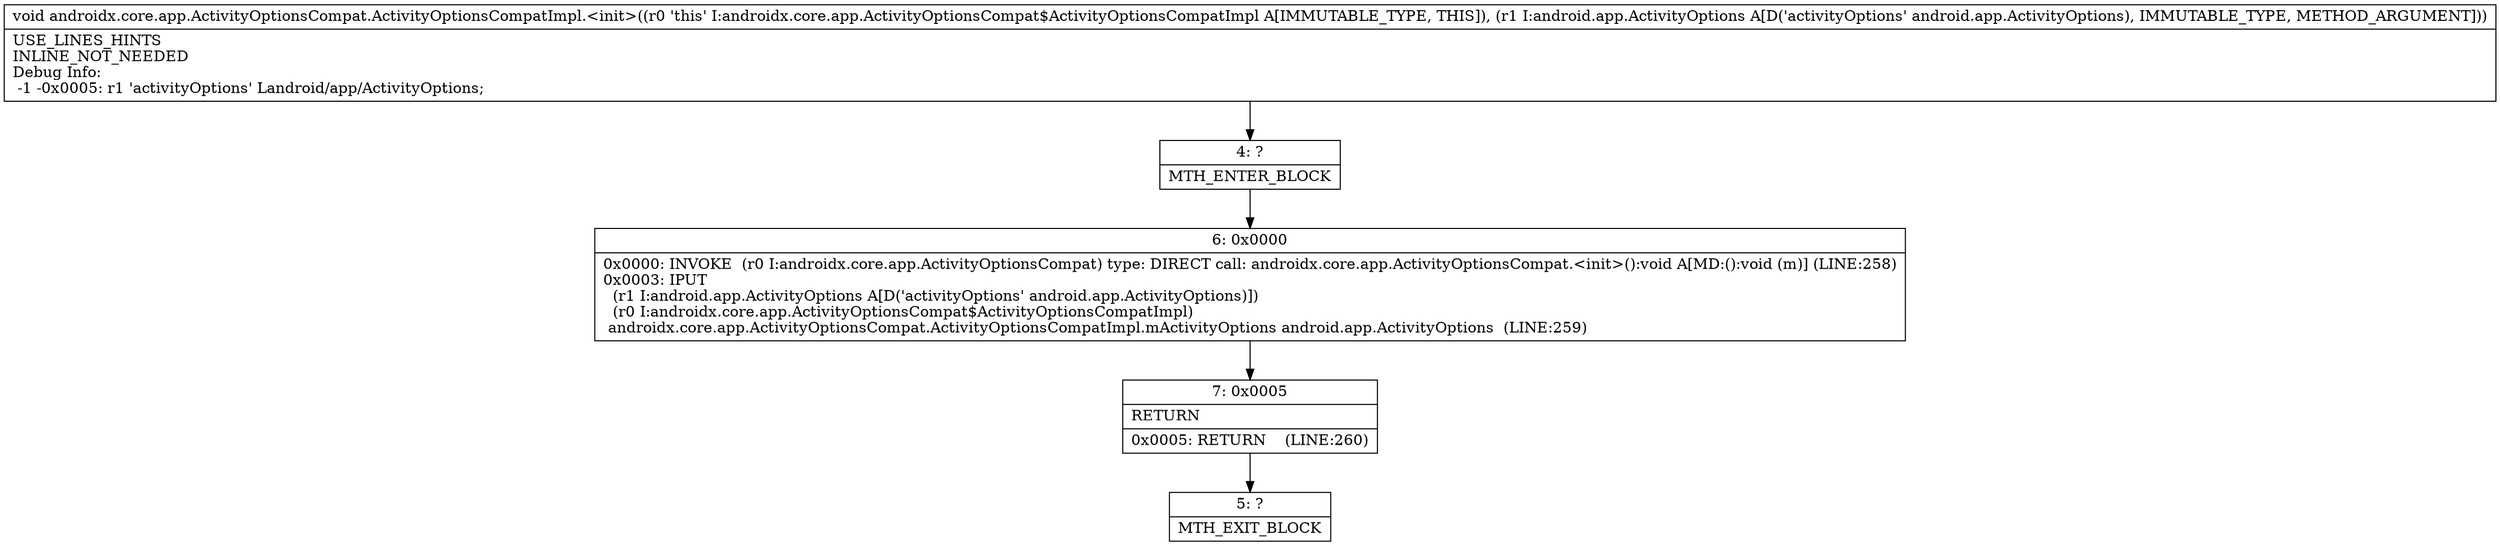 digraph "CFG forandroidx.core.app.ActivityOptionsCompat.ActivityOptionsCompatImpl.\<init\>(Landroid\/app\/ActivityOptions;)V" {
Node_4 [shape=record,label="{4\:\ ?|MTH_ENTER_BLOCK\l}"];
Node_6 [shape=record,label="{6\:\ 0x0000|0x0000: INVOKE  (r0 I:androidx.core.app.ActivityOptionsCompat) type: DIRECT call: androidx.core.app.ActivityOptionsCompat.\<init\>():void A[MD:():void (m)] (LINE:258)\l0x0003: IPUT  \l  (r1 I:android.app.ActivityOptions A[D('activityOptions' android.app.ActivityOptions)])\l  (r0 I:androidx.core.app.ActivityOptionsCompat$ActivityOptionsCompatImpl)\l androidx.core.app.ActivityOptionsCompat.ActivityOptionsCompatImpl.mActivityOptions android.app.ActivityOptions  (LINE:259)\l}"];
Node_7 [shape=record,label="{7\:\ 0x0005|RETURN\l|0x0005: RETURN    (LINE:260)\l}"];
Node_5 [shape=record,label="{5\:\ ?|MTH_EXIT_BLOCK\l}"];
MethodNode[shape=record,label="{void androidx.core.app.ActivityOptionsCompat.ActivityOptionsCompatImpl.\<init\>((r0 'this' I:androidx.core.app.ActivityOptionsCompat$ActivityOptionsCompatImpl A[IMMUTABLE_TYPE, THIS]), (r1 I:android.app.ActivityOptions A[D('activityOptions' android.app.ActivityOptions), IMMUTABLE_TYPE, METHOD_ARGUMENT]))  | USE_LINES_HINTS\lINLINE_NOT_NEEDED\lDebug Info:\l  \-1 \-0x0005: r1 'activityOptions' Landroid\/app\/ActivityOptions;\l}"];
MethodNode -> Node_4;Node_4 -> Node_6;
Node_6 -> Node_7;
Node_7 -> Node_5;
}

